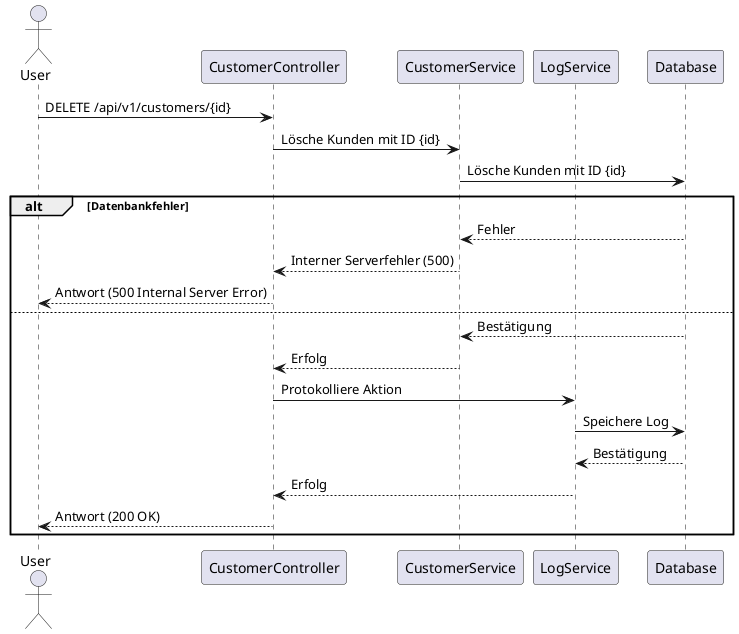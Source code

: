 @startuml
skinparam Shadowing false
skinparam maxMessageSize 300 

actor User
participant CustomerController
participant CustomerService
participant LogService
participant Database 

User -> CustomerController: DELETE /api/v1/customers/{id}
CustomerController -> CustomerService: Lösche Kunden mit ID {id}
CustomerService -> Database: Lösche Kunden mit ID {id}
alt Datenbankfehler
    Database --> CustomerService: Fehler
    CustomerService --> CustomerController: Interner Serverfehler (500)
    CustomerController --> User: Antwort (500 Internal Server Error)
else
    Database --> CustomerService: Bestätigung
    CustomerService --> CustomerController: Erfolg
    CustomerController -> LogService: Protokolliere Aktion
    LogService -> Database: Speichere Log
    Database --> LogService: Bestätigung
    LogService --> CustomerController: Erfolg
    CustomerController --> User: Antwort (200 OK)
end
@enduml